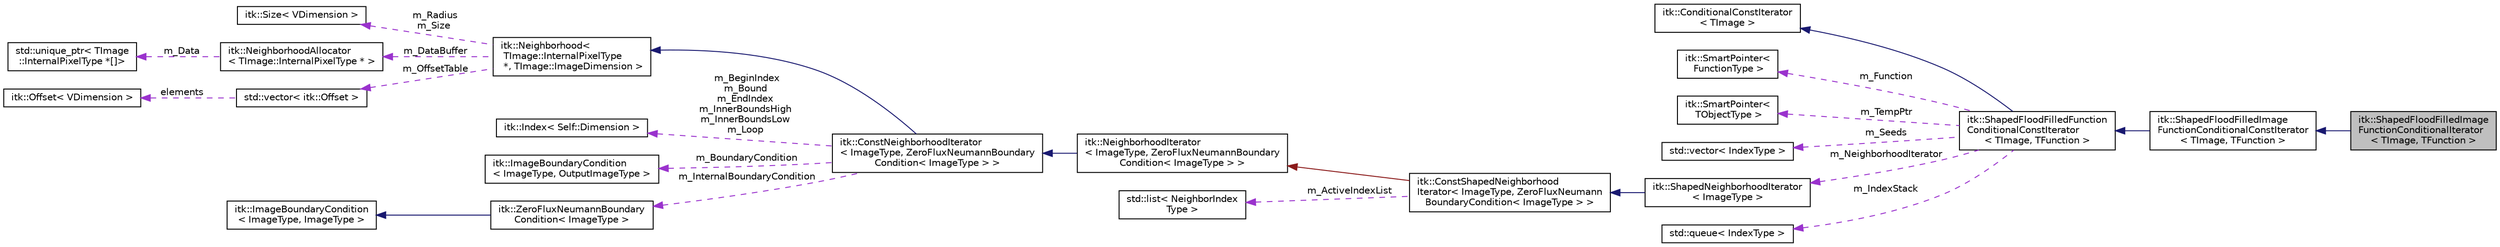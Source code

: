 digraph "itk::ShapedFloodFilledImageFunctionConditionalIterator&lt; TImage, TFunction &gt;"
{
 // LATEX_PDF_SIZE
  edge [fontname="Helvetica",fontsize="10",labelfontname="Helvetica",labelfontsize="10"];
  node [fontname="Helvetica",fontsize="10",shape=record];
  rankdir="LR";
  Node1 [label="itk::ShapedFloodFilledImage\lFunctionConditionalIterator\l\< TImage, TFunction \>",height=0.2,width=0.4,color="black", fillcolor="grey75", style="filled", fontcolor="black",tooltip="Iterates over a flood-filled image function with write access to pixels."];
  Node2 -> Node1 [dir="back",color="midnightblue",fontsize="10",style="solid",fontname="Helvetica"];
  Node2 [label="itk::ShapedFloodFilledImage\lFunctionConditionalConstIterator\l\< TImage, TFunction \>",height=0.2,width=0.4,color="black", fillcolor="white", style="filled",URL="$classitk_1_1ShapedFloodFilledImageFunctionConditionalConstIterator.html",tooltip="Iterates over a flood-filled image function with read-only access to pixels."];
  Node3 -> Node2 [dir="back",color="midnightblue",fontsize="10",style="solid",fontname="Helvetica"];
  Node3 [label="itk::ShapedFloodFilledFunction\lConditionalConstIterator\l\< TImage, TFunction \>",height=0.2,width=0.4,color="black", fillcolor="white", style="filled",URL="$classitk_1_1ShapedFloodFilledFunctionConditionalConstIterator.html",tooltip="Iterates over a flood-filled spatial function with read-only access to pixels."];
  Node4 -> Node3 [dir="back",color="midnightblue",fontsize="10",style="solid",fontname="Helvetica"];
  Node4 [label="itk::ConditionalConstIterator\l\< TImage \>",height=0.2,width=0.4,color="black", fillcolor="white", style="filled",URL="$classitk_1_1ConditionalConstIterator.html",tooltip="A base class for other iterators where membership in the set of output pixels is conditional upon som..."];
  Node5 -> Node3 [dir="back",color="darkorchid3",fontsize="10",style="dashed",label=" m_Function" ,fontname="Helvetica"];
  Node5 [label="itk::SmartPointer\<\l FunctionType \>",height=0.2,width=0.4,color="black", fillcolor="white", style="filled",URL="$classitk_1_1SmartPointer.html",tooltip=" "];
  Node6 -> Node3 [dir="back",color="darkorchid3",fontsize="10",style="dashed",label=" m_TempPtr" ,fontname="Helvetica"];
  Node6 [label="itk::SmartPointer\<\l TObjectType \>",height=0.2,width=0.4,color="black", fillcolor="white", style="filled",URL="$classitk_1_1SmartPointer.html",tooltip="Implements transparent reference counting."];
  Node7 -> Node3 [dir="back",color="darkorchid3",fontsize="10",style="dashed",label=" m_Seeds" ,fontname="Helvetica"];
  Node7 [label="std::vector\< IndexType \>",height=0.2,width=0.4,color="black", fillcolor="white", style="filled",tooltip=" "];
  Node8 -> Node3 [dir="back",color="darkorchid3",fontsize="10",style="dashed",label=" m_NeighborhoodIterator" ,fontname="Helvetica"];
  Node8 [label="itk::ShapedNeighborhoodIterator\l\< ImageType \>",height=0.2,width=0.4,color="black", fillcolor="white", style="filled",URL="$classitk_1_1ShapedNeighborhoodIterator.html",tooltip=" "];
  Node9 -> Node8 [dir="back",color="midnightblue",fontsize="10",style="solid",fontname="Helvetica"];
  Node9 [label="itk::ConstShapedNeighborhood\lIterator\< ImageType, ZeroFluxNeumann\lBoundaryCondition\< ImageType \> \>",height=0.2,width=0.4,color="black", fillcolor="white", style="filled",URL="$classitk_1_1ConstShapedNeighborhoodIterator.html",tooltip=" "];
  Node10 -> Node9 [dir="back",color="firebrick4",fontsize="10",style="solid",fontname="Helvetica"];
  Node10 [label="itk::NeighborhoodIterator\l\< ImageType, ZeroFluxNeumannBoundary\lCondition\< ImageType \> \>",height=0.2,width=0.4,color="black", fillcolor="white", style="filled",URL="$classitk_1_1NeighborhoodIterator.html",tooltip=" "];
  Node11 -> Node10 [dir="back",color="midnightblue",fontsize="10",style="solid",fontname="Helvetica"];
  Node11 [label="itk::ConstNeighborhoodIterator\l\< ImageType, ZeroFluxNeumannBoundary\lCondition\< ImageType \> \>",height=0.2,width=0.4,color="black", fillcolor="white", style="filled",URL="$classitk_1_1ConstNeighborhoodIterator.html",tooltip=" "];
  Node12 -> Node11 [dir="back",color="midnightblue",fontsize="10",style="solid",fontname="Helvetica"];
  Node12 [label="itk::Neighborhood\<\l TImage::InternalPixelType\l *, TImage::ImageDimension \>",height=0.2,width=0.4,color="black", fillcolor="white", style="filled",URL="$classitk_1_1Neighborhood.html",tooltip=" "];
  Node13 -> Node12 [dir="back",color="darkorchid3",fontsize="10",style="dashed",label=" m_Radius\nm_Size" ,fontname="Helvetica"];
  Node13 [label="itk::Size\< VDimension \>",height=0.2,width=0.4,color="black", fillcolor="white", style="filled",URL="$structitk_1_1Size.html",tooltip=" "];
  Node14 -> Node12 [dir="back",color="darkorchid3",fontsize="10",style="dashed",label=" m_DataBuffer" ,fontname="Helvetica"];
  Node14 [label="itk::NeighborhoodAllocator\l\< TImage::InternalPixelType * \>",height=0.2,width=0.4,color="black", fillcolor="white", style="filled",URL="$classitk_1_1NeighborhoodAllocator.html",tooltip=" "];
  Node15 -> Node14 [dir="back",color="darkorchid3",fontsize="10",style="dashed",label=" m_Data" ,fontname="Helvetica"];
  Node15 [label="std::unique_ptr\< TImage\l::InternalPixelType *[]\>",height=0.2,width=0.4,color="black", fillcolor="white", style="filled",tooltip=" "];
  Node16 -> Node12 [dir="back",color="darkorchid3",fontsize="10",style="dashed",label=" m_OffsetTable" ,fontname="Helvetica"];
  Node16 [label="std::vector\< itk::Offset \>",height=0.2,width=0.4,color="black", fillcolor="white", style="filled",tooltip=" "];
  Node17 -> Node16 [dir="back",color="darkorchid3",fontsize="10",style="dashed",label=" elements" ,fontname="Helvetica"];
  Node17 [label="itk::Offset\< VDimension \>",height=0.2,width=0.4,color="black", fillcolor="white", style="filled",URL="$structitk_1_1Offset.html",tooltip="Represent a n-dimensional offset between two n-dimensional indexes of n-dimensional image."];
  Node18 -> Node11 [dir="back",color="darkorchid3",fontsize="10",style="dashed",label=" m_BeginIndex\nm_Bound\nm_EndIndex\nm_InnerBoundsHigh\nm_InnerBoundsLow\nm_Loop" ,fontname="Helvetica"];
  Node18 [label="itk::Index\< Self::Dimension \>",height=0.2,width=0.4,color="black", fillcolor="white", style="filled",URL="$structitk_1_1Index.html",tooltip=" "];
  Node19 -> Node11 [dir="back",color="darkorchid3",fontsize="10",style="dashed",label=" m_BoundaryCondition" ,fontname="Helvetica"];
  Node19 [label="itk::ImageBoundaryCondition\l\< ImageType, OutputImageType \>",height=0.2,width=0.4,color="black", fillcolor="white", style="filled",URL="$classitk_1_1ImageBoundaryCondition.html",tooltip=" "];
  Node20 -> Node11 [dir="back",color="darkorchid3",fontsize="10",style="dashed",label=" m_InternalBoundaryCondition" ,fontname="Helvetica"];
  Node20 [label="itk::ZeroFluxNeumannBoundary\lCondition\< ImageType \>",height=0.2,width=0.4,color="black", fillcolor="white", style="filled",URL="$classitk_1_1ZeroFluxNeumannBoundaryCondition.html",tooltip=" "];
  Node21 -> Node20 [dir="back",color="midnightblue",fontsize="10",style="solid",fontname="Helvetica"];
  Node21 [label="itk::ImageBoundaryCondition\l\< ImageType, ImageType \>",height=0.2,width=0.4,color="black", fillcolor="white", style="filled",URL="$classitk_1_1ImageBoundaryCondition.html",tooltip=" "];
  Node22 -> Node9 [dir="back",color="darkorchid3",fontsize="10",style="dashed",label=" m_ActiveIndexList" ,fontname="Helvetica"];
  Node22 [label="std::list\< NeighborIndex\lType \>",height=0.2,width=0.4,color="black", fillcolor="white", style="filled",tooltip=" "];
  Node23 -> Node3 [dir="back",color="darkorchid3",fontsize="10",style="dashed",label=" m_IndexStack" ,fontname="Helvetica"];
  Node23 [label="std::queue\< IndexType \>",height=0.2,width=0.4,color="black", fillcolor="white", style="filled",tooltip=" "];
}
